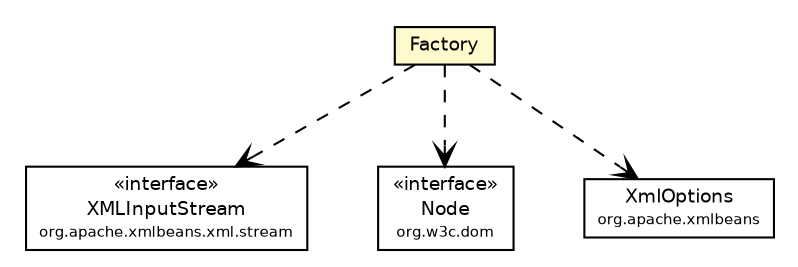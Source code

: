 #!/usr/local/bin/dot
#
# Class diagram 
# Generated by UmlGraph version 4.6 (http://www.spinellis.gr/sw/umlgraph)
#

digraph G {
	edge [fontname="Helvetica",fontsize=10,labelfontname="Helvetica",labelfontsize=10];
	node [fontname="Helvetica",fontsize=10,shape=plaintext];
	// org.synchronoss.cpo.core.cpoCoreMeta.CtClass.Factory
	c25064 [label=<<table border="0" cellborder="1" cellspacing="0" cellpadding="2" port="p" bgcolor="lemonChiffon" href="./CtClass.Factory.html">
		<tr><td><table border="0" cellspacing="0" cellpadding="1">
			<tr><td> Factory </td></tr>
		</table></td></tr>
		</table>>, fontname="Helvetica", fontcolor="black", fontsize=9.0];
	// org.synchronoss.cpo.core.cpoCoreMeta.CtClass.Factory DEPEND org.apache.xmlbeans.xml.stream.XMLInputStream
	c25064:p -> c25199:p [taillabel="", label="", headlabel="", fontname="Helvetica", fontcolor="black", fontsize=10.0, color="black", arrowhead=open, style=dashed];
	// org.synchronoss.cpo.core.cpoCoreMeta.CtClass.Factory DEPEND org.w3c.dom.Node
	c25064:p -> c25200:p [taillabel="", label="", headlabel="", fontname="Helvetica", fontcolor="black", fontsize=10.0, color="black", arrowhead=open, style=dashed];
	// org.synchronoss.cpo.core.cpoCoreMeta.CtClass.Factory DEPEND org.apache.xmlbeans.XmlOptions
	c25064:p -> c25201:p [taillabel="", label="", headlabel="", fontname="Helvetica", fontcolor="black", fontsize=10.0, color="black", arrowhead=open, style=dashed];
	// org.apache.xmlbeans.xml.stream.XMLInputStream
	c25199 [label=<<table border="0" cellborder="1" cellspacing="0" cellpadding="2" port="p" href="http://java.sun.com/j2se/1.4.2/docs/api/org/apache/xmlbeans/xml/stream/XMLInputStream.html">
		<tr><td><table border="0" cellspacing="0" cellpadding="1">
			<tr><td> &laquo;interface&raquo; </td></tr>
			<tr><td> XMLInputStream </td></tr>
			<tr><td><font point-size="7.0"> org.apache.xmlbeans.xml.stream </font></td></tr>
		</table></td></tr>
		</table>>, fontname="Helvetica", fontcolor="black", fontsize=9.0];
	// org.apache.xmlbeans.XmlOptions
	c25201 [label=<<table border="0" cellborder="1" cellspacing="0" cellpadding="2" port="p" href="http://java.sun.com/j2se/1.4.2/docs/api/org/apache/xmlbeans/XmlOptions.html">
		<tr><td><table border="0" cellspacing="0" cellpadding="1">
			<tr><td> XmlOptions </td></tr>
			<tr><td><font point-size="7.0"> org.apache.xmlbeans </font></td></tr>
		</table></td></tr>
		</table>>, fontname="Helvetica", fontcolor="black", fontsize=9.0];
	// org.w3c.dom.Node
	c25200 [label=<<table border="0" cellborder="1" cellspacing="0" cellpadding="2" port="p" href="http://java.sun.com/j2se/1.4.2/docs/api/org/w3c/dom/Node.html">
		<tr><td><table border="0" cellspacing="0" cellpadding="1">
			<tr><td> &laquo;interface&raquo; </td></tr>
			<tr><td> Node </td></tr>
			<tr><td><font point-size="7.0"> org.w3c.dom </font></td></tr>
		</table></td></tr>
		</table>>, fontname="Helvetica", fontcolor="black", fontsize=9.0];
}

